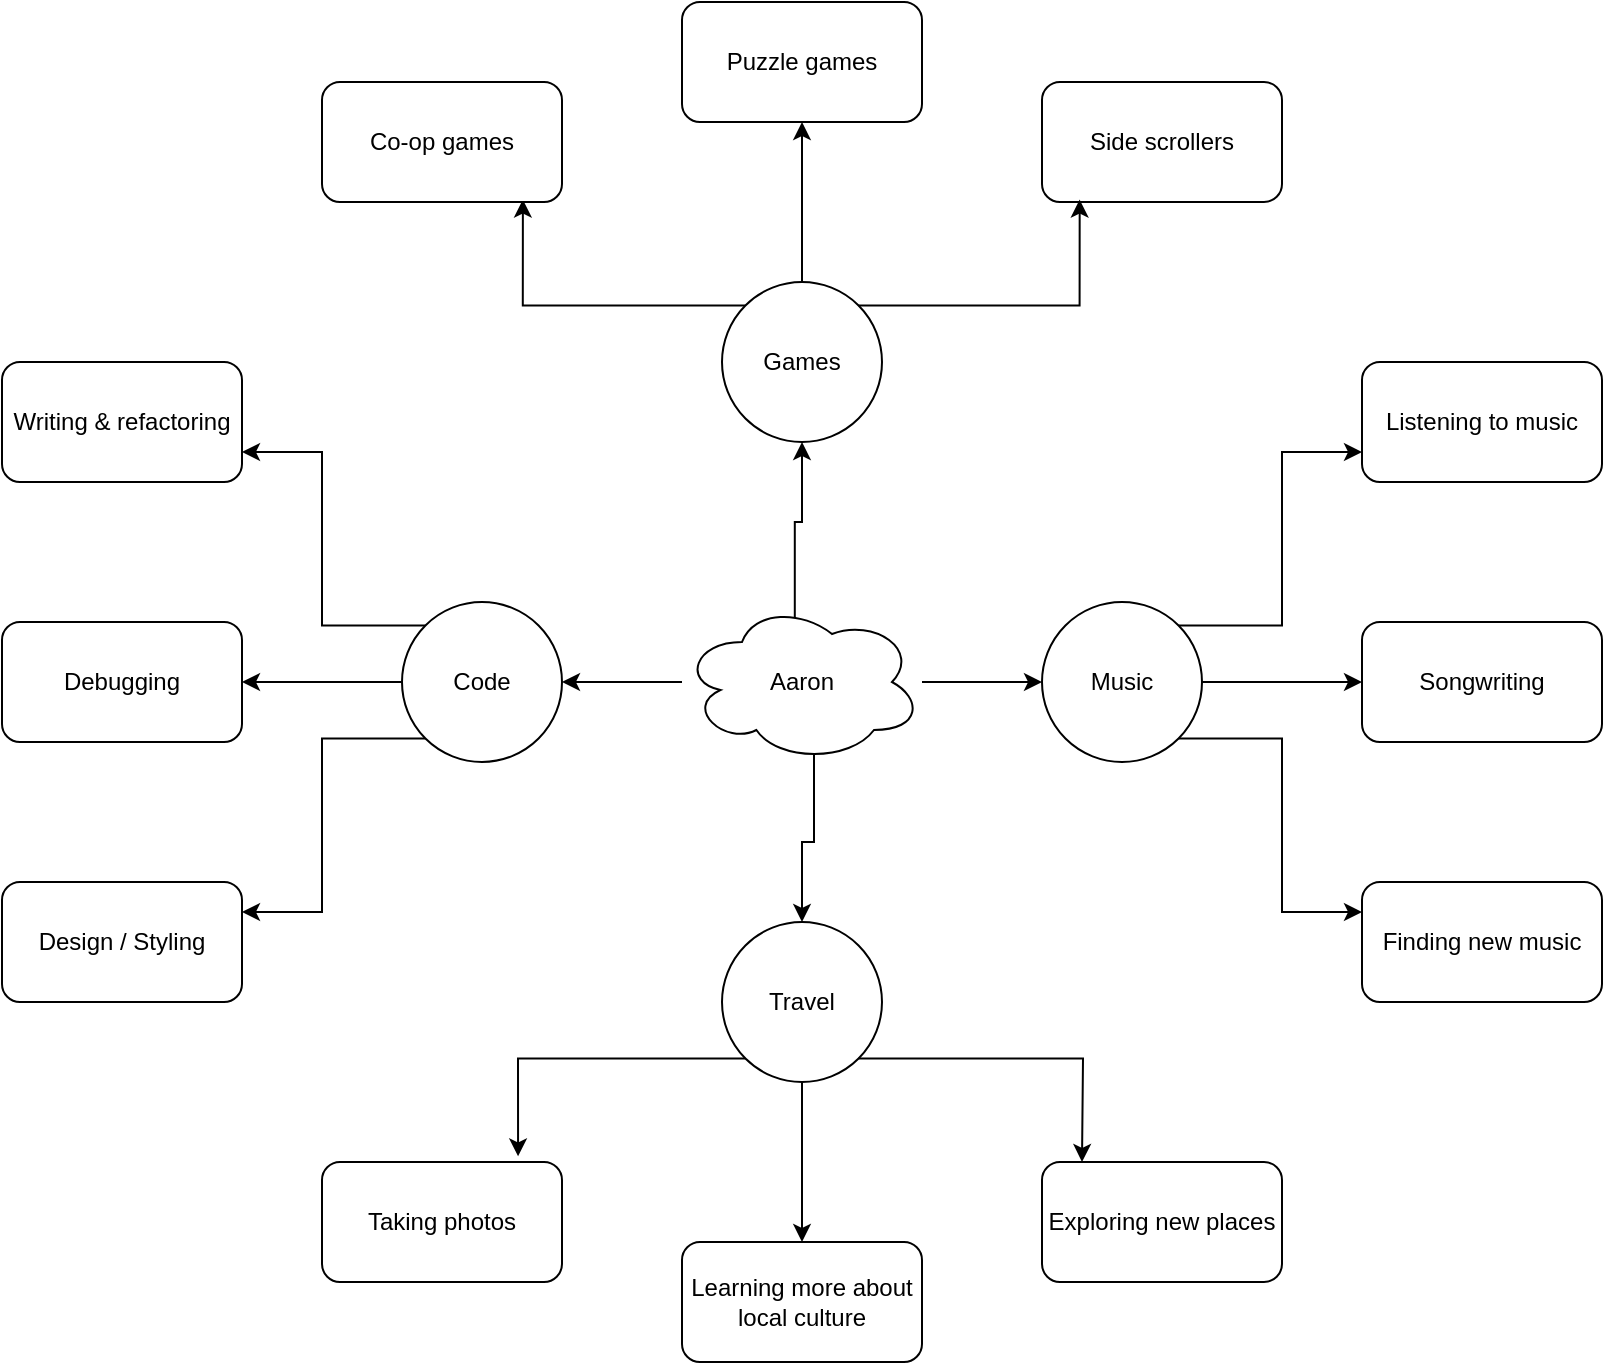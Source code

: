 <mxfile version="22.1.5" type="github">
  <diagram name="Page-1" id="K1Xrfr7fSabbaLhxthaO">
    <mxGraphModel dx="1050" dy="530" grid="1" gridSize="10" guides="1" tooltips="1" connect="1" arrows="1" fold="1" page="1" pageScale="1" pageWidth="850" pageHeight="1100" math="0" shadow="0">
      <root>
        <mxCell id="0" />
        <mxCell id="1" parent="0" />
        <mxCell id="YbdAK8K5_lgZhOfhUo7q-37" value="" style="edgeStyle=orthogonalEdgeStyle;rounded=0;orthogonalLoop=1;jettySize=auto;html=1;" edge="1" parent="1" source="YbdAK8K5_lgZhOfhUo7q-2" target="YbdAK8K5_lgZhOfhUo7q-10">
          <mxGeometry relative="1" as="geometry" />
        </mxCell>
        <mxCell id="YbdAK8K5_lgZhOfhUo7q-38" value="" style="edgeStyle=orthogonalEdgeStyle;rounded=0;orthogonalLoop=1;jettySize=auto;html=1;" edge="1" parent="1" source="YbdAK8K5_lgZhOfhUo7q-2" target="YbdAK8K5_lgZhOfhUo7q-11">
          <mxGeometry relative="1" as="geometry" />
        </mxCell>
        <mxCell id="YbdAK8K5_lgZhOfhUo7q-40" value="" style="edgeStyle=orthogonalEdgeStyle;rounded=0;orthogonalLoop=1;jettySize=auto;html=1;exitX=0.55;exitY=0.95;exitDx=0;exitDy=0;exitPerimeter=0;" edge="1" parent="1" source="YbdAK8K5_lgZhOfhUo7q-2" target="YbdAK8K5_lgZhOfhUo7q-9">
          <mxGeometry relative="1" as="geometry" />
        </mxCell>
        <mxCell id="YbdAK8K5_lgZhOfhUo7q-41" value="" style="edgeStyle=orthogonalEdgeStyle;rounded=0;orthogonalLoop=1;jettySize=auto;html=1;exitX=0.47;exitY=0.095;exitDx=0;exitDy=0;exitPerimeter=0;" edge="1" parent="1" source="YbdAK8K5_lgZhOfhUo7q-2" target="YbdAK8K5_lgZhOfhUo7q-8">
          <mxGeometry relative="1" as="geometry" />
        </mxCell>
        <mxCell id="YbdAK8K5_lgZhOfhUo7q-2" value="Aaron" style="ellipse;shape=cloud;whiteSpace=wrap;html=1;" vertex="1" parent="1">
          <mxGeometry x="365" y="500" width="120" height="80" as="geometry" />
        </mxCell>
        <mxCell id="YbdAK8K5_lgZhOfhUo7q-33" value="" style="edgeStyle=orthogonalEdgeStyle;rounded=0;orthogonalLoop=1;jettySize=auto;html=1;" edge="1" parent="1" source="YbdAK8K5_lgZhOfhUo7q-8" target="YbdAK8K5_lgZhOfhUo7q-32">
          <mxGeometry relative="1" as="geometry" />
        </mxCell>
        <mxCell id="YbdAK8K5_lgZhOfhUo7q-46" style="edgeStyle=orthogonalEdgeStyle;rounded=0;orthogonalLoop=1;jettySize=auto;html=1;exitX=0;exitY=0;exitDx=0;exitDy=0;entryX=0.837;entryY=0.98;entryDx=0;entryDy=0;entryPerimeter=0;" edge="1" parent="1" source="YbdAK8K5_lgZhOfhUo7q-8" target="YbdAK8K5_lgZhOfhUo7q-35">
          <mxGeometry relative="1" as="geometry" />
        </mxCell>
        <mxCell id="YbdAK8K5_lgZhOfhUo7q-8" value="Games" style="ellipse;whiteSpace=wrap;html=1;aspect=fixed;" vertex="1" parent="1">
          <mxGeometry x="385" y="340" width="80" height="80" as="geometry" />
        </mxCell>
        <mxCell id="YbdAK8K5_lgZhOfhUo7q-42" value="" style="edgeStyle=orthogonalEdgeStyle;rounded=0;orthogonalLoop=1;jettySize=auto;html=1;" edge="1" parent="1" source="YbdAK8K5_lgZhOfhUo7q-9" target="YbdAK8K5_lgZhOfhUo7q-16">
          <mxGeometry relative="1" as="geometry" />
        </mxCell>
        <mxCell id="YbdAK8K5_lgZhOfhUo7q-9" value="Travel" style="ellipse;whiteSpace=wrap;html=1;aspect=fixed;" vertex="1" parent="1">
          <mxGeometry x="385" y="660" width="80" height="80" as="geometry" />
        </mxCell>
        <mxCell id="YbdAK8K5_lgZhOfhUo7q-21" value="" style="edgeStyle=orthogonalEdgeStyle;rounded=0;orthogonalLoop=1;jettySize=auto;html=1;" edge="1" parent="1" source="YbdAK8K5_lgZhOfhUo7q-10" target="YbdAK8K5_lgZhOfhUo7q-19">
          <mxGeometry relative="1" as="geometry" />
        </mxCell>
        <mxCell id="YbdAK8K5_lgZhOfhUo7q-23" style="edgeStyle=orthogonalEdgeStyle;rounded=0;orthogonalLoop=1;jettySize=auto;html=1;exitX=1;exitY=0;exitDx=0;exitDy=0;entryX=0;entryY=0.75;entryDx=0;entryDy=0;" edge="1" parent="1" source="YbdAK8K5_lgZhOfhUo7q-10" target="YbdAK8K5_lgZhOfhUo7q-22">
          <mxGeometry relative="1" as="geometry" />
        </mxCell>
        <mxCell id="YbdAK8K5_lgZhOfhUo7q-25" style="edgeStyle=orthogonalEdgeStyle;rounded=0;orthogonalLoop=1;jettySize=auto;html=1;exitX=1;exitY=1;exitDx=0;exitDy=0;entryX=0;entryY=0.25;entryDx=0;entryDy=0;" edge="1" parent="1" source="YbdAK8K5_lgZhOfhUo7q-10" target="YbdAK8K5_lgZhOfhUo7q-24">
          <mxGeometry relative="1" as="geometry" />
        </mxCell>
        <mxCell id="YbdAK8K5_lgZhOfhUo7q-10" value="Music" style="ellipse;whiteSpace=wrap;html=1;aspect=fixed;" vertex="1" parent="1">
          <mxGeometry x="545" y="500" width="80" height="80" as="geometry" />
        </mxCell>
        <mxCell id="YbdAK8K5_lgZhOfhUo7q-29" value="" style="edgeStyle=orthogonalEdgeStyle;rounded=0;orthogonalLoop=1;jettySize=auto;html=1;" edge="1" parent="1" source="YbdAK8K5_lgZhOfhUo7q-11" target="YbdAK8K5_lgZhOfhUo7q-26">
          <mxGeometry relative="1" as="geometry" />
        </mxCell>
        <mxCell id="YbdAK8K5_lgZhOfhUo7q-30" style="edgeStyle=orthogonalEdgeStyle;rounded=0;orthogonalLoop=1;jettySize=auto;html=1;exitX=0;exitY=1;exitDx=0;exitDy=0;entryX=1;entryY=0.25;entryDx=0;entryDy=0;" edge="1" parent="1" source="YbdAK8K5_lgZhOfhUo7q-11" target="YbdAK8K5_lgZhOfhUo7q-28">
          <mxGeometry relative="1" as="geometry" />
        </mxCell>
        <mxCell id="YbdAK8K5_lgZhOfhUo7q-31" style="edgeStyle=orthogonalEdgeStyle;rounded=0;orthogonalLoop=1;jettySize=auto;html=1;exitX=0;exitY=0;exitDx=0;exitDy=0;entryX=1;entryY=0.75;entryDx=0;entryDy=0;" edge="1" parent="1" source="YbdAK8K5_lgZhOfhUo7q-11" target="YbdAK8K5_lgZhOfhUo7q-27">
          <mxGeometry relative="1" as="geometry" />
        </mxCell>
        <mxCell id="YbdAK8K5_lgZhOfhUo7q-11" value="Code" style="ellipse;whiteSpace=wrap;html=1;aspect=fixed;" vertex="1" parent="1">
          <mxGeometry x="225" y="500" width="80" height="80" as="geometry" />
        </mxCell>
        <mxCell id="YbdAK8K5_lgZhOfhUo7q-15" value="Taking photos" style="rounded=1;whiteSpace=wrap;html=1;" vertex="1" parent="1">
          <mxGeometry x="185" y="780" width="120" height="60" as="geometry" />
        </mxCell>
        <mxCell id="YbdAK8K5_lgZhOfhUo7q-16" value="Learning more about local culture" style="rounded=1;whiteSpace=wrap;html=1;" vertex="1" parent="1">
          <mxGeometry x="365" y="820" width="120" height="60" as="geometry" />
        </mxCell>
        <mxCell id="YbdAK8K5_lgZhOfhUo7q-17" value="Exploring new places" style="rounded=1;whiteSpace=wrap;html=1;" vertex="1" parent="1">
          <mxGeometry x="545" y="780" width="120" height="60" as="geometry" />
        </mxCell>
        <mxCell id="YbdAK8K5_lgZhOfhUo7q-19" value="Songwriting" style="rounded=1;whiteSpace=wrap;html=1;" vertex="1" parent="1">
          <mxGeometry x="705" y="510" width="120" height="60" as="geometry" />
        </mxCell>
        <mxCell id="YbdAK8K5_lgZhOfhUo7q-22" value="Listening to music" style="rounded=1;whiteSpace=wrap;html=1;" vertex="1" parent="1">
          <mxGeometry x="705" y="380" width="120" height="60" as="geometry" />
        </mxCell>
        <mxCell id="YbdAK8K5_lgZhOfhUo7q-24" value="Finding new music" style="rounded=1;whiteSpace=wrap;html=1;" vertex="1" parent="1">
          <mxGeometry x="705" y="640" width="120" height="60" as="geometry" />
        </mxCell>
        <mxCell id="YbdAK8K5_lgZhOfhUo7q-26" value="Debugging" style="rounded=1;whiteSpace=wrap;html=1;" vertex="1" parent="1">
          <mxGeometry x="25" y="510" width="120" height="60" as="geometry" />
        </mxCell>
        <mxCell id="YbdAK8K5_lgZhOfhUo7q-27" value="Writing &amp;amp; refactoring" style="rounded=1;whiteSpace=wrap;html=1;" vertex="1" parent="1">
          <mxGeometry x="25" y="380" width="120" height="60" as="geometry" />
        </mxCell>
        <mxCell id="YbdAK8K5_lgZhOfhUo7q-28" value="Design / Styling" style="rounded=1;whiteSpace=wrap;html=1;" vertex="1" parent="1">
          <mxGeometry x="25" y="640" width="120" height="60" as="geometry" />
        </mxCell>
        <mxCell id="YbdAK8K5_lgZhOfhUo7q-32" value="Puzzle games" style="rounded=1;whiteSpace=wrap;html=1;" vertex="1" parent="1">
          <mxGeometry x="365" y="200" width="120" height="60" as="geometry" />
        </mxCell>
        <mxCell id="YbdAK8K5_lgZhOfhUo7q-34" value="Side scrollers" style="rounded=1;whiteSpace=wrap;html=1;" vertex="1" parent="1">
          <mxGeometry x="545" y="240" width="120" height="60" as="geometry" />
        </mxCell>
        <mxCell id="YbdAK8K5_lgZhOfhUo7q-35" value="Co-op games" style="rounded=1;whiteSpace=wrap;html=1;" vertex="1" parent="1">
          <mxGeometry x="185" y="240" width="120" height="60" as="geometry" />
        </mxCell>
        <mxCell id="YbdAK8K5_lgZhOfhUo7q-36" style="edgeStyle=orthogonalEdgeStyle;rounded=0;orthogonalLoop=1;jettySize=auto;html=1;exitX=1;exitY=0;exitDx=0;exitDy=0;entryX=0.157;entryY=0.98;entryDx=0;entryDy=0;entryPerimeter=0;" edge="1" parent="1" source="YbdAK8K5_lgZhOfhUo7q-8" target="YbdAK8K5_lgZhOfhUo7q-34">
          <mxGeometry relative="1" as="geometry" />
        </mxCell>
        <mxCell id="YbdAK8K5_lgZhOfhUo7q-44" style="edgeStyle=orthogonalEdgeStyle;rounded=0;orthogonalLoop=1;jettySize=auto;html=1;exitX=0;exitY=1;exitDx=0;exitDy=0;entryX=0.817;entryY=-0.047;entryDx=0;entryDy=0;entryPerimeter=0;" edge="1" parent="1" source="YbdAK8K5_lgZhOfhUo7q-9" target="YbdAK8K5_lgZhOfhUo7q-15">
          <mxGeometry relative="1" as="geometry" />
        </mxCell>
        <mxCell id="YbdAK8K5_lgZhOfhUo7q-45" style="edgeStyle=orthogonalEdgeStyle;rounded=0;orthogonalLoop=1;jettySize=auto;html=1;exitX=1;exitY=1;exitDx=0;exitDy=0;" edge="1" parent="1" source="YbdAK8K5_lgZhOfhUo7q-9">
          <mxGeometry relative="1" as="geometry">
            <mxPoint x="565" y="780" as="targetPoint" />
          </mxGeometry>
        </mxCell>
      </root>
    </mxGraphModel>
  </diagram>
</mxfile>
